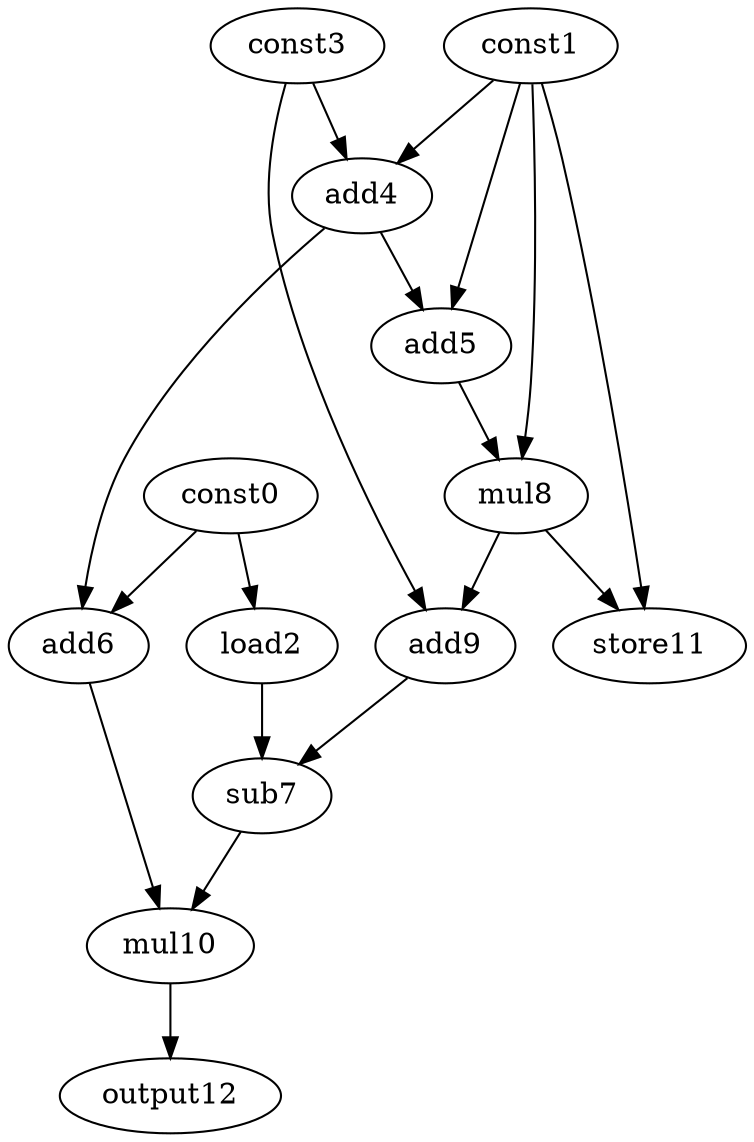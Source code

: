 digraph G { 
const0[opcode=const]; 
const1[opcode=const]; 
load2[opcode=load]; 
const3[opcode=const]; 
add4[opcode=add]; 
add5[opcode=add]; 
add6[opcode=add]; 
sub7[opcode=sub]; 
mul8[opcode=mul]; 
add9[opcode=add]; 
mul10[opcode=mul]; 
store11[opcode=store]; 
output12[opcode=output]; 
const0->load2[operand=0];
const1->add4[operand=0];
const3->add4[operand=1];
const1->add5[operand=0];
add4->add5[operand=1];
const0->add6[operand=0];
add4->add6[operand=1];
const1->mul8[operand=0];
add5->mul8[operand=1];
mul8->add9[operand=0];
const3->add9[operand=1];
mul8->store11[operand=0];
const1->store11[operand=1];
add9->sub7[operand=0];
load2->sub7[operand=1];
sub7->mul10[operand=0];
add6->mul10[operand=1];
mul10->output12[operand=0];
}
